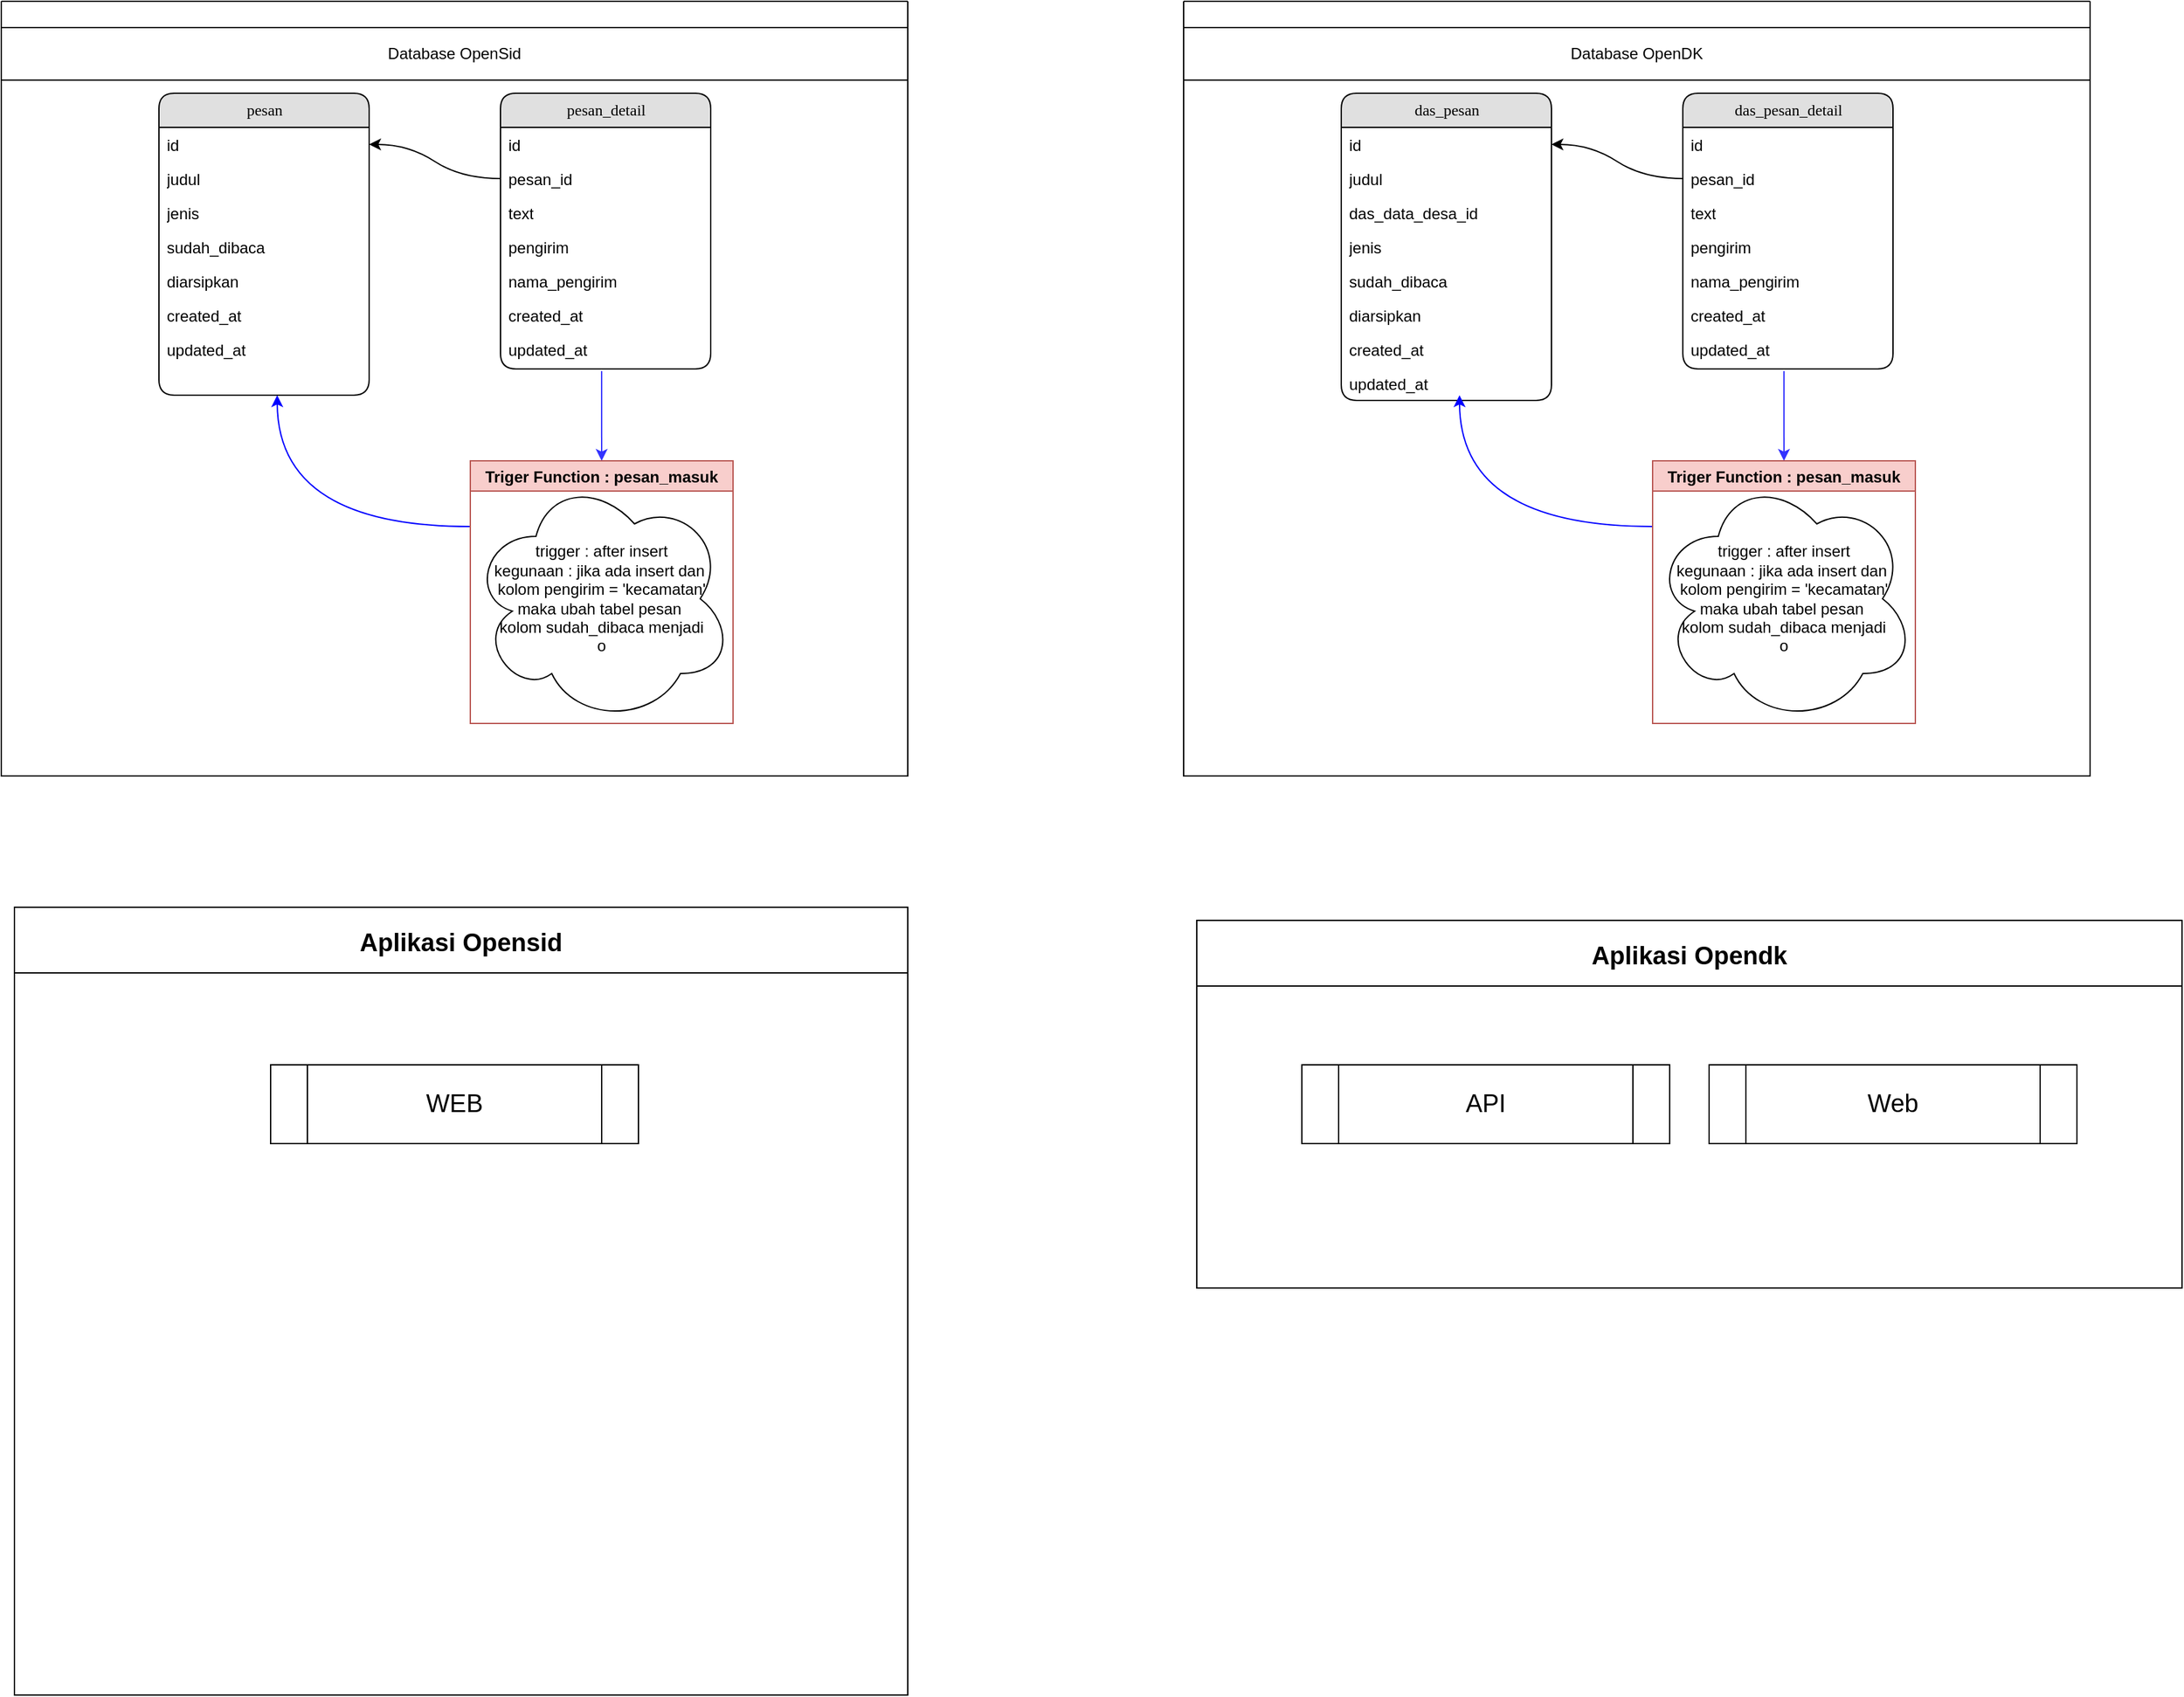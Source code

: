 <mxfile version="17.4.1" type="github">
  <diagram name="Page-1" id="b520641d-4fe3-3701-9064-5fc419738815">
    <mxGraphModel dx="1354" dy="726" grid="1" gridSize="10" guides="1" tooltips="1" connect="1" arrows="1" fold="1" page="1" pageScale="1" pageWidth="1100" pageHeight="850" background="none" math="0" shadow="0">
      <root>
        <mxCell id="0" />
        <mxCell id="1" parent="0" />
        <mxCell id="4TRPTvbGf9wBK8WfDDxm-17" value="" style="swimlane;startSize=0;" parent="1" vertex="1">
          <mxGeometry x="10" y="100" width="690" height="590" as="geometry">
            <mxRectangle x="10" y="100" width="50" height="40" as="alternateBounds" />
          </mxGeometry>
        </mxCell>
        <mxCell id="21ea969265ad0168-6" value="pesan" style="swimlane;html=1;fontStyle=0;childLayout=stackLayout;horizontal=1;startSize=26;fillColor=#e0e0e0;horizontalStack=0;resizeParent=1;resizeLast=0;collapsible=1;marginBottom=0;swimlaneFillColor=#ffffff;align=center;rounded=1;shadow=0;comic=0;labelBackgroundColor=none;strokeWidth=1;fontFamily=Verdana;fontSize=12" parent="4TRPTvbGf9wBK8WfDDxm-17" vertex="1">
          <mxGeometry x="120" y="70" width="160" height="230" as="geometry" />
        </mxCell>
        <mxCell id="21ea969265ad0168-7" value="id" style="text;html=1;strokeColor=none;fillColor=none;spacingLeft=4;spacingRight=4;whiteSpace=wrap;overflow=hidden;rotatable=0;points=[[0,0.5],[1,0.5]];portConstraint=eastwest;" parent="21ea969265ad0168-6" vertex="1">
          <mxGeometry y="26" width="160" height="26" as="geometry" />
        </mxCell>
        <mxCell id="21ea969265ad0168-8" value="judul" style="text;html=1;strokeColor=none;fillColor=none;spacingLeft=4;spacingRight=4;whiteSpace=wrap;overflow=hidden;rotatable=0;points=[[0,0.5],[1,0.5]];portConstraint=eastwest;" parent="21ea969265ad0168-6" vertex="1">
          <mxGeometry y="52" width="160" height="26" as="geometry" />
        </mxCell>
        <mxCell id="4TRPTvbGf9wBK8WfDDxm-2" value="jenis" style="text;html=1;strokeColor=none;fillColor=none;spacingLeft=4;spacingRight=4;whiteSpace=wrap;overflow=hidden;rotatable=0;points=[[0,0.5],[1,0.5]];portConstraint=eastwest;" parent="21ea969265ad0168-6" vertex="1">
          <mxGeometry y="78" width="160" height="26" as="geometry" />
        </mxCell>
        <mxCell id="4TRPTvbGf9wBK8WfDDxm-3" value="sudah_dibaca" style="text;html=1;strokeColor=none;fillColor=none;spacingLeft=4;spacingRight=4;whiteSpace=wrap;overflow=hidden;rotatable=0;points=[[0,0.5],[1,0.5]];portConstraint=eastwest;" parent="21ea969265ad0168-6" vertex="1">
          <mxGeometry y="104" width="160" height="26" as="geometry" />
        </mxCell>
        <mxCell id="4TRPTvbGf9wBK8WfDDxm-4" value="diarsipkan" style="text;html=1;strokeColor=none;fillColor=none;spacingLeft=4;spacingRight=4;whiteSpace=wrap;overflow=hidden;rotatable=0;points=[[0,0.5],[1,0.5]];portConstraint=eastwest;" parent="21ea969265ad0168-6" vertex="1">
          <mxGeometry y="130" width="160" height="26" as="geometry" />
        </mxCell>
        <mxCell id="4TRPTvbGf9wBK8WfDDxm-5" value="created_at" style="text;html=1;strokeColor=none;fillColor=none;spacingLeft=4;spacingRight=4;whiteSpace=wrap;overflow=hidden;rotatable=0;points=[[0,0.5],[1,0.5]];portConstraint=eastwest;" parent="21ea969265ad0168-6" vertex="1">
          <mxGeometry y="156" width="160" height="26" as="geometry" />
        </mxCell>
        <mxCell id="21ea969265ad0168-9" value="updated_at" style="text;html=1;strokeColor=none;fillColor=none;spacingLeft=4;spacingRight=4;whiteSpace=wrap;overflow=hidden;rotatable=0;points=[[0,0.5],[1,0.5]];portConstraint=eastwest;" parent="21ea969265ad0168-6" vertex="1">
          <mxGeometry y="182" width="160" height="26" as="geometry" />
        </mxCell>
        <mxCell id="4TRPTvbGf9wBK8WfDDxm-36" style="orthogonalLoop=1;jettySize=auto;html=1;exitX=0.481;exitY=1.138;exitDx=0;exitDy=0;entryX=0.5;entryY=0;entryDx=0;entryDy=0;exitPerimeter=0;strokeColor=#3333FF;" parent="4TRPTvbGf9wBK8WfDDxm-17" source="4TRPTvbGf9wBK8WfDDxm-14" target="4TRPTvbGf9wBK8WfDDxm-30" edge="1">
          <mxGeometry relative="1" as="geometry" />
        </mxCell>
        <mxCell id="21ea969265ad0168-10" value="pesan_detail" style="swimlane;html=1;fontStyle=0;childLayout=stackLayout;horizontal=1;startSize=26;fillColor=#e0e0e0;horizontalStack=0;resizeParent=1;resizeLast=0;collapsible=1;marginBottom=0;swimlaneFillColor=#ffffff;align=center;rounded=1;shadow=0;comic=0;labelBackgroundColor=none;strokeWidth=1;fontFamily=Verdana;fontSize=12" parent="4TRPTvbGf9wBK8WfDDxm-17" vertex="1">
          <mxGeometry x="380" y="70" width="160" height="210" as="geometry" />
        </mxCell>
        <mxCell id="21ea969265ad0168-11" value="id" style="text;html=1;strokeColor=none;fillColor=none;spacingLeft=4;spacingRight=4;whiteSpace=wrap;overflow=hidden;rotatable=0;points=[[0,0.5],[1,0.5]];portConstraint=eastwest;" parent="21ea969265ad0168-10" vertex="1">
          <mxGeometry y="26" width="160" height="26" as="geometry" />
        </mxCell>
        <mxCell id="21ea969265ad0168-12" value="pesan_id" style="text;html=1;strokeColor=none;fillColor=none;spacingLeft=4;spacingRight=4;whiteSpace=wrap;overflow=hidden;rotatable=0;points=[[0,0.5],[1,0.5]];portConstraint=eastwest;" parent="21ea969265ad0168-10" vertex="1">
          <mxGeometry y="52" width="160" height="26" as="geometry" />
        </mxCell>
        <mxCell id="21ea969265ad0168-52" value="text" style="text;html=1;strokeColor=none;fillColor=none;spacingLeft=4;spacingRight=4;whiteSpace=wrap;overflow=hidden;rotatable=0;points=[[0,0.5],[1,0.5]];portConstraint=eastwest;" parent="21ea969265ad0168-10" vertex="1">
          <mxGeometry y="78" width="160" height="26" as="geometry" />
        </mxCell>
        <mxCell id="21ea969265ad0168-13" value="pengirim" style="text;html=1;strokeColor=none;fillColor=none;spacingLeft=4;spacingRight=4;whiteSpace=wrap;overflow=hidden;rotatable=0;points=[[0,0.5],[1,0.5]];portConstraint=eastwest;" parent="21ea969265ad0168-10" vertex="1">
          <mxGeometry y="104" width="160" height="26" as="geometry" />
        </mxCell>
        <mxCell id="4TRPTvbGf9wBK8WfDDxm-11" value="nama_pengirim" style="text;html=1;strokeColor=none;fillColor=none;spacingLeft=4;spacingRight=4;whiteSpace=wrap;overflow=hidden;rotatable=0;points=[[0,0.5],[1,0.5]];portConstraint=eastwest;" parent="21ea969265ad0168-10" vertex="1">
          <mxGeometry y="130" width="160" height="26" as="geometry" />
        </mxCell>
        <mxCell id="4TRPTvbGf9wBK8WfDDxm-13" value="created_at" style="text;html=1;strokeColor=none;fillColor=none;spacingLeft=4;spacingRight=4;whiteSpace=wrap;overflow=hidden;rotatable=0;points=[[0,0.5],[1,0.5]];portConstraint=eastwest;" parent="21ea969265ad0168-10" vertex="1">
          <mxGeometry y="156" width="160" height="26" as="geometry" />
        </mxCell>
        <mxCell id="4TRPTvbGf9wBK8WfDDxm-14" value="updated_at" style="text;html=1;strokeColor=none;fillColor=none;spacingLeft=4;spacingRight=4;whiteSpace=wrap;overflow=hidden;rotatable=0;points=[[0,0.5],[1,0.5]];portConstraint=eastwest;" parent="21ea969265ad0168-10" vertex="1">
          <mxGeometry y="182" width="160" height="26" as="geometry" />
        </mxCell>
        <mxCell id="4TRPTvbGf9wBK8WfDDxm-28" style="edgeStyle=entityRelationEdgeStyle;curved=1;orthogonalLoop=1;jettySize=auto;html=1;exitX=0;exitY=0.5;exitDx=0;exitDy=0;entryX=1;entryY=0.5;entryDx=0;entryDy=0;" parent="4TRPTvbGf9wBK8WfDDxm-17" source="21ea969265ad0168-12" target="21ea969265ad0168-7" edge="1">
          <mxGeometry relative="1" as="geometry" />
        </mxCell>
        <mxCell id="4TRPTvbGf9wBK8WfDDxm-38" style="edgeStyle=orthogonalEdgeStyle;orthogonalLoop=1;jettySize=auto;html=1;exitX=0;exitY=0.25;exitDx=0;exitDy=0;curved=1;strokeColor=#0000FF;" parent="4TRPTvbGf9wBK8WfDDxm-17" source="4TRPTvbGf9wBK8WfDDxm-30" edge="1">
          <mxGeometry relative="1" as="geometry">
            <mxPoint x="210" y="300" as="targetPoint" />
          </mxGeometry>
        </mxCell>
        <mxCell id="4TRPTvbGf9wBK8WfDDxm-30" value="Triger Function : pesan_masuk" style="swimlane;fillColor=#f8cecc;strokeColor=#b85450;" parent="4TRPTvbGf9wBK8WfDDxm-17" vertex="1">
          <mxGeometry x="357" y="350" width="200" height="200" as="geometry" />
        </mxCell>
        <mxCell id="4TRPTvbGf9wBK8WfDDxm-35" value="trigger : after insert&lt;br&gt;kegunaan : jika ada insert dan&amp;nbsp;&lt;br&gt;kolom pengirim = &#39;kecamatan&#39;&lt;br&gt;maka ubah tabel pesan&amp;nbsp;&lt;br&gt;kolom sudah_dibaca menjadi&lt;br&gt;o" style="ellipse;shape=cloud;whiteSpace=wrap;html=1;" parent="4TRPTvbGf9wBK8WfDDxm-30" vertex="1">
          <mxGeometry y="10" width="200" height="190" as="geometry" />
        </mxCell>
        <mxCell id="4TRPTvbGf9wBK8WfDDxm-39" value="Database OpenSid" style="whiteSpace=wrap;html=1;" parent="1" vertex="1">
          <mxGeometry x="10" y="120" width="690" height="40" as="geometry" />
        </mxCell>
        <mxCell id="4TRPTvbGf9wBK8WfDDxm-62" value="" style="swimlane;startSize=0;" parent="1" vertex="1">
          <mxGeometry x="910" y="100" width="690" height="590" as="geometry">
            <mxRectangle x="10" y="100" width="50" height="40" as="alternateBounds" />
          </mxGeometry>
        </mxCell>
        <mxCell id="4TRPTvbGf9wBK8WfDDxm-63" value="das_pesan" style="swimlane;html=1;fontStyle=0;childLayout=stackLayout;horizontal=1;startSize=26;fillColor=#e0e0e0;horizontalStack=0;resizeParent=1;resizeLast=0;collapsible=1;marginBottom=0;swimlaneFillColor=#ffffff;align=center;rounded=1;shadow=0;comic=0;labelBackgroundColor=none;strokeWidth=1;fontFamily=Verdana;fontSize=12" parent="4TRPTvbGf9wBK8WfDDxm-62" vertex="1">
          <mxGeometry x="120" y="70" width="160" height="234" as="geometry" />
        </mxCell>
        <mxCell id="4TRPTvbGf9wBK8WfDDxm-64" value="id" style="text;html=1;strokeColor=none;fillColor=none;spacingLeft=4;spacingRight=4;whiteSpace=wrap;overflow=hidden;rotatable=0;points=[[0,0.5],[1,0.5]];portConstraint=eastwest;" parent="4TRPTvbGf9wBK8WfDDxm-63" vertex="1">
          <mxGeometry y="26" width="160" height="26" as="geometry" />
        </mxCell>
        <mxCell id="4TRPTvbGf9wBK8WfDDxm-65" value="judul" style="text;html=1;strokeColor=none;fillColor=none;spacingLeft=4;spacingRight=4;whiteSpace=wrap;overflow=hidden;rotatable=0;points=[[0,0.5],[1,0.5]];portConstraint=eastwest;" parent="4TRPTvbGf9wBK8WfDDxm-63" vertex="1">
          <mxGeometry y="52" width="160" height="26" as="geometry" />
        </mxCell>
        <mxCell id="4TRPTvbGf9wBK8WfDDxm-66" value="das_data_desa_id" style="text;html=1;strokeColor=none;fillColor=none;spacingLeft=4;spacingRight=4;whiteSpace=wrap;overflow=hidden;rotatable=0;points=[[0,0.5],[1,0.5]];portConstraint=eastwest;" parent="4TRPTvbGf9wBK8WfDDxm-63" vertex="1">
          <mxGeometry y="78" width="160" height="26" as="geometry" />
        </mxCell>
        <mxCell id="4TRPTvbGf9wBK8WfDDxm-67" value="jenis" style="text;html=1;strokeColor=none;fillColor=none;spacingLeft=4;spacingRight=4;whiteSpace=wrap;overflow=hidden;rotatable=0;points=[[0,0.5],[1,0.5]];portConstraint=eastwest;" parent="4TRPTvbGf9wBK8WfDDxm-63" vertex="1">
          <mxGeometry y="104" width="160" height="26" as="geometry" />
        </mxCell>
        <mxCell id="4TRPTvbGf9wBK8WfDDxm-68" value="sudah_dibaca" style="text;html=1;strokeColor=none;fillColor=none;spacingLeft=4;spacingRight=4;whiteSpace=wrap;overflow=hidden;rotatable=0;points=[[0,0.5],[1,0.5]];portConstraint=eastwest;" parent="4TRPTvbGf9wBK8WfDDxm-63" vertex="1">
          <mxGeometry y="130" width="160" height="26" as="geometry" />
        </mxCell>
        <mxCell id="AxM01Icy1FroBoTnt2VX-7" value="diarsipkan" style="text;html=1;strokeColor=none;fillColor=none;spacingLeft=4;spacingRight=4;whiteSpace=wrap;overflow=hidden;rotatable=0;points=[[0,0.5],[1,0.5]];portConstraint=eastwest;" vertex="1" parent="4TRPTvbGf9wBK8WfDDxm-63">
          <mxGeometry y="156" width="160" height="26" as="geometry" />
        </mxCell>
        <mxCell id="4TRPTvbGf9wBK8WfDDxm-69" value="created_at" style="text;html=1;strokeColor=none;fillColor=none;spacingLeft=4;spacingRight=4;whiteSpace=wrap;overflow=hidden;rotatable=0;points=[[0,0.5],[1,0.5]];portConstraint=eastwest;" parent="4TRPTvbGf9wBK8WfDDxm-63" vertex="1">
          <mxGeometry y="182" width="160" height="26" as="geometry" />
        </mxCell>
        <mxCell id="4TRPTvbGf9wBK8WfDDxm-70" value="updated_at" style="text;html=1;strokeColor=none;fillColor=none;spacingLeft=4;spacingRight=4;whiteSpace=wrap;overflow=hidden;rotatable=0;points=[[0,0.5],[1,0.5]];portConstraint=eastwest;" parent="4TRPTvbGf9wBK8WfDDxm-63" vertex="1">
          <mxGeometry y="208" width="160" height="26" as="geometry" />
        </mxCell>
        <mxCell id="4TRPTvbGf9wBK8WfDDxm-71" style="orthogonalLoop=1;jettySize=auto;html=1;exitX=0.481;exitY=1.138;exitDx=0;exitDy=0;entryX=0.5;entryY=0;entryDx=0;entryDy=0;exitPerimeter=0;strokeColor=#3333FF;" parent="4TRPTvbGf9wBK8WfDDxm-62" source="4TRPTvbGf9wBK8WfDDxm-79" target="4TRPTvbGf9wBK8WfDDxm-82" edge="1">
          <mxGeometry relative="1" as="geometry" />
        </mxCell>
        <mxCell id="4TRPTvbGf9wBK8WfDDxm-72" value="das_pesan_detail" style="swimlane;html=1;fontStyle=0;childLayout=stackLayout;horizontal=1;startSize=26;fillColor=#e0e0e0;horizontalStack=0;resizeParent=1;resizeLast=0;collapsible=1;marginBottom=0;swimlaneFillColor=#ffffff;align=center;rounded=1;shadow=0;comic=0;labelBackgroundColor=none;strokeWidth=1;fontFamily=Verdana;fontSize=12" parent="4TRPTvbGf9wBK8WfDDxm-62" vertex="1">
          <mxGeometry x="380" y="70" width="160" height="210" as="geometry" />
        </mxCell>
        <mxCell id="4TRPTvbGf9wBK8WfDDxm-73" value="id" style="text;html=1;strokeColor=none;fillColor=none;spacingLeft=4;spacingRight=4;whiteSpace=wrap;overflow=hidden;rotatable=0;points=[[0,0.5],[1,0.5]];portConstraint=eastwest;" parent="4TRPTvbGf9wBK8WfDDxm-72" vertex="1">
          <mxGeometry y="26" width="160" height="26" as="geometry" />
        </mxCell>
        <mxCell id="4TRPTvbGf9wBK8WfDDxm-74" value="pesan_id" style="text;html=1;strokeColor=none;fillColor=none;spacingLeft=4;spacingRight=4;whiteSpace=wrap;overflow=hidden;rotatable=0;points=[[0,0.5],[1,0.5]];portConstraint=eastwest;" parent="4TRPTvbGf9wBK8WfDDxm-72" vertex="1">
          <mxGeometry y="52" width="160" height="26" as="geometry" />
        </mxCell>
        <mxCell id="4TRPTvbGf9wBK8WfDDxm-75" value="text" style="text;html=1;strokeColor=none;fillColor=none;spacingLeft=4;spacingRight=4;whiteSpace=wrap;overflow=hidden;rotatable=0;points=[[0,0.5],[1,0.5]];portConstraint=eastwest;" parent="4TRPTvbGf9wBK8WfDDxm-72" vertex="1">
          <mxGeometry y="78" width="160" height="26" as="geometry" />
        </mxCell>
        <mxCell id="4TRPTvbGf9wBK8WfDDxm-76" value="pengirim" style="text;html=1;strokeColor=none;fillColor=none;spacingLeft=4;spacingRight=4;whiteSpace=wrap;overflow=hidden;rotatable=0;points=[[0,0.5],[1,0.5]];portConstraint=eastwest;" parent="4TRPTvbGf9wBK8WfDDxm-72" vertex="1">
          <mxGeometry y="104" width="160" height="26" as="geometry" />
        </mxCell>
        <mxCell id="4TRPTvbGf9wBK8WfDDxm-77" value="nama_pengirim" style="text;html=1;strokeColor=none;fillColor=none;spacingLeft=4;spacingRight=4;whiteSpace=wrap;overflow=hidden;rotatable=0;points=[[0,0.5],[1,0.5]];portConstraint=eastwest;" parent="4TRPTvbGf9wBK8WfDDxm-72" vertex="1">
          <mxGeometry y="130" width="160" height="26" as="geometry" />
        </mxCell>
        <mxCell id="4TRPTvbGf9wBK8WfDDxm-78" value="created_at" style="text;html=1;strokeColor=none;fillColor=none;spacingLeft=4;spacingRight=4;whiteSpace=wrap;overflow=hidden;rotatable=0;points=[[0,0.5],[1,0.5]];portConstraint=eastwest;" parent="4TRPTvbGf9wBK8WfDDxm-72" vertex="1">
          <mxGeometry y="156" width="160" height="26" as="geometry" />
        </mxCell>
        <mxCell id="4TRPTvbGf9wBK8WfDDxm-79" value="updated_at" style="text;html=1;strokeColor=none;fillColor=none;spacingLeft=4;spacingRight=4;whiteSpace=wrap;overflow=hidden;rotatable=0;points=[[0,0.5],[1,0.5]];portConstraint=eastwest;" parent="4TRPTvbGf9wBK8WfDDxm-72" vertex="1">
          <mxGeometry y="182" width="160" height="26" as="geometry" />
        </mxCell>
        <mxCell id="4TRPTvbGf9wBK8WfDDxm-80" style="edgeStyle=entityRelationEdgeStyle;curved=1;orthogonalLoop=1;jettySize=auto;html=1;exitX=0;exitY=0.5;exitDx=0;exitDy=0;entryX=1;entryY=0.5;entryDx=0;entryDy=0;" parent="4TRPTvbGf9wBK8WfDDxm-62" source="4TRPTvbGf9wBK8WfDDxm-74" target="4TRPTvbGf9wBK8WfDDxm-64" edge="1">
          <mxGeometry relative="1" as="geometry" />
        </mxCell>
        <mxCell id="4TRPTvbGf9wBK8WfDDxm-81" style="edgeStyle=orthogonalEdgeStyle;orthogonalLoop=1;jettySize=auto;html=1;exitX=0;exitY=0.25;exitDx=0;exitDy=0;curved=1;strokeColor=#0000FF;" parent="4TRPTvbGf9wBK8WfDDxm-62" source="4TRPTvbGf9wBK8WfDDxm-82" edge="1">
          <mxGeometry relative="1" as="geometry">
            <mxPoint x="210" y="300" as="targetPoint" />
          </mxGeometry>
        </mxCell>
        <mxCell id="4TRPTvbGf9wBK8WfDDxm-82" value="Triger Function : pesan_masuk" style="swimlane;fillColor=#f8cecc;strokeColor=#b85450;" parent="4TRPTvbGf9wBK8WfDDxm-62" vertex="1">
          <mxGeometry x="357" y="350" width="200" height="200" as="geometry" />
        </mxCell>
        <mxCell id="4TRPTvbGf9wBK8WfDDxm-83" value="trigger : after insert&lt;br&gt;kegunaan : jika ada insert dan&amp;nbsp;&lt;br&gt;kolom pengirim = &#39;kecamatan&#39;&lt;br&gt;maka ubah tabel pesan&amp;nbsp;&lt;br&gt;kolom sudah_dibaca menjadi&lt;br&gt;o" style="ellipse;shape=cloud;whiteSpace=wrap;html=1;" parent="4TRPTvbGf9wBK8WfDDxm-82" vertex="1">
          <mxGeometry y="10" width="200" height="190" as="geometry" />
        </mxCell>
        <mxCell id="AxM01Icy1FroBoTnt2VX-9" value="Database OpenDK" style="whiteSpace=wrap;html=1;" vertex="1" parent="4TRPTvbGf9wBK8WfDDxm-62">
          <mxGeometry y="20" width="690" height="40" as="geometry" />
        </mxCell>
        <mxCell id="AxM01Icy1FroBoTnt2VX-10" value="Aplikasi Opensid" style="swimlane;startSize=50;fontSize=19;" vertex="1" parent="1">
          <mxGeometry x="20" y="790" width="680" height="600" as="geometry" />
        </mxCell>
        <mxCell id="AxM01Icy1FroBoTnt2VX-27" value="WEB" style="shape=process;whiteSpace=wrap;html=1;backgroundOutline=1;fontSize=19;" vertex="1" parent="AxM01Icy1FroBoTnt2VX-10">
          <mxGeometry x="195" y="120" width="280" height="60" as="geometry" />
        </mxCell>
        <mxCell id="AxM01Icy1FroBoTnt2VX-11" value="Aplikasi Opendk" style="swimlane;startSize=50;fontSize=19;" vertex="1" parent="1">
          <mxGeometry x="920" y="800" width="750" height="280" as="geometry" />
        </mxCell>
        <mxCell id="AxM01Icy1FroBoTnt2VX-25" value="API" style="shape=process;whiteSpace=wrap;html=1;backgroundOutline=1;fontSize=19;" vertex="1" parent="AxM01Icy1FroBoTnt2VX-11">
          <mxGeometry x="80" y="110" width="280" height="60" as="geometry" />
        </mxCell>
        <mxCell id="AxM01Icy1FroBoTnt2VX-26" value="Web" style="shape=process;whiteSpace=wrap;html=1;backgroundOutline=1;fontSize=19;" vertex="1" parent="AxM01Icy1FroBoTnt2VX-11">
          <mxGeometry x="390" y="110" width="280" height="60" as="geometry" />
        </mxCell>
      </root>
    </mxGraphModel>
  </diagram>
</mxfile>
